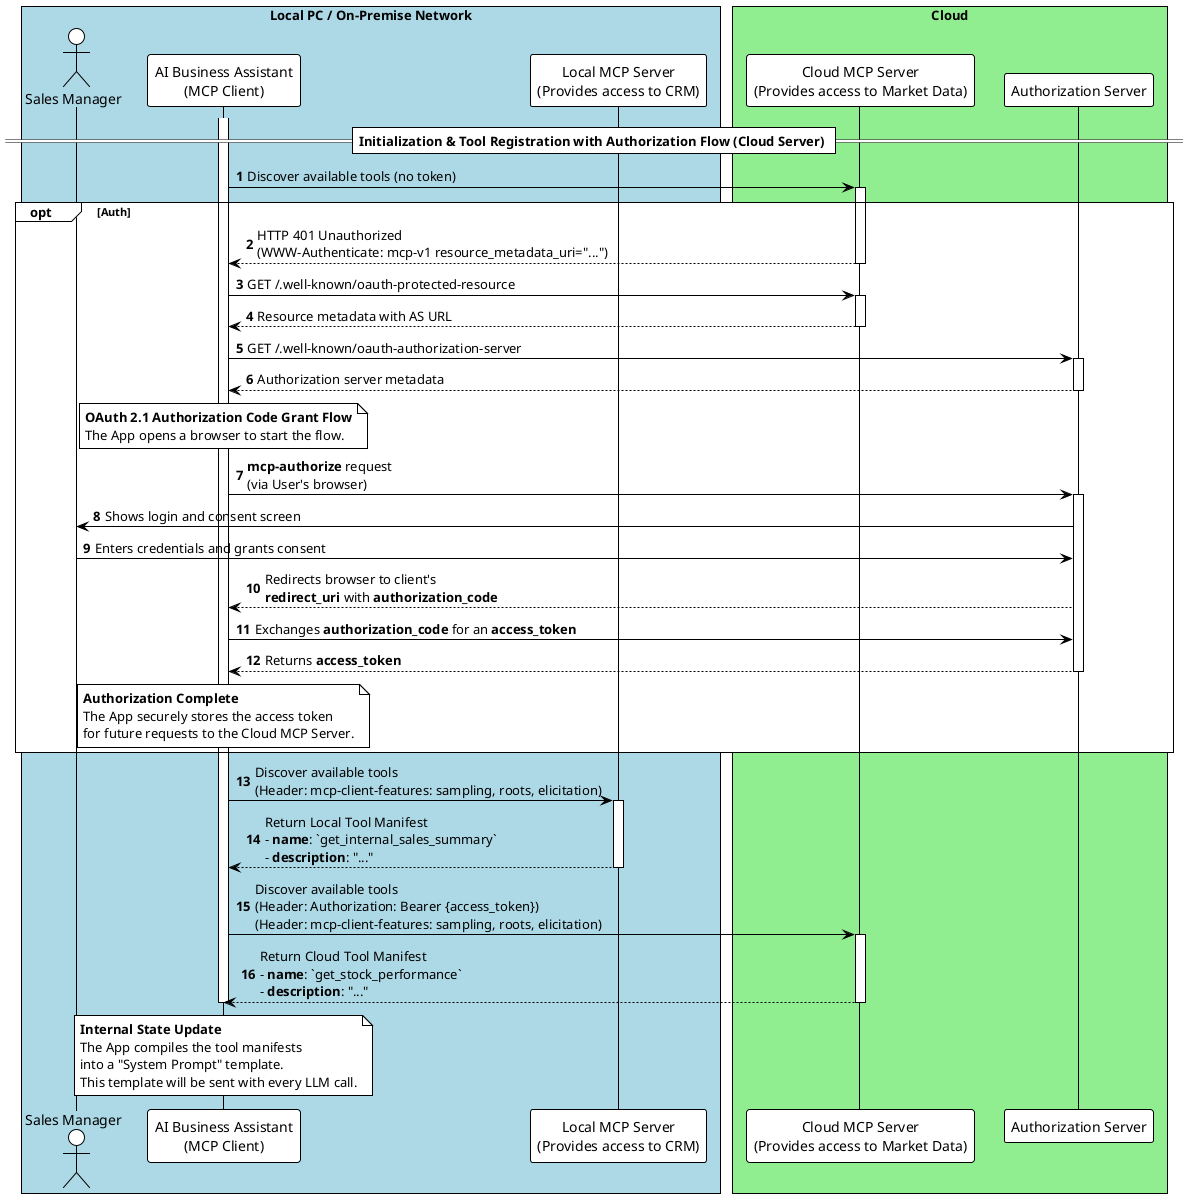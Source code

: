 @startuml
!theme plain

' Use autonumbering for all steps
autonumber

box "Local PC / On-Premise Network" #LightBlue
  actor "Sales Manager" as User
  participant "AI Business Assistant\n(MCP Client)" as App
  participant "Local MCP Server\n(Provides access to CRM)" as LocalMCPServer
  ' database "Internal CRM DB" as LocalDB
end box

box "Cloud" #LightGreen
  participant "Cloud MCP Server\n(Provides access to Market Data)" as CloudMCPServer
  participant "Authorization Server" as AuthServer
  ' participant "Financial Data API" as FinAPI
end box

' box "LLM SaaS" #LightYellow
'   participant "Large Language Model (LLM)" as LLM
' end box
' ===================================
== Initialization & Tool Registration with Authorization Flow (Cloud Server) ==
' The client needs to get authorization to act on behalf of the user.
' ===================================
activate App
App -> CloudMCPServer: Discover available tools (no token)
opt Auth
activate CloudMCPServer
CloudMCPServer --> App: HTTP 401 Unauthorized\n(WWW-Authenticate: mcp-v1 resource_metadata_uri="...")
deactivate CloudMCPServer

App -> CloudMCPServer: GET /.well-known/oauth-protected-resource
activate CloudMCPServer
CloudMCPServer --> App: Resource metadata with AS URL
deactivate CloudMCPServer

App -> AuthServer: GET /.well-known/oauth-authorization-server
activate AuthServer
AuthServer --> App: Authorization server metadata
deactivate AuthServer

note over App
  **OAuth 2.1 Authorization Code Grant Flow**
  The App opens a browser to start the flow.
end note

App -> AuthServer: **mcp-authorize** request\n(via User's browser)
activate AuthServer
AuthServer -> User: Shows login and consent screen
User -> AuthServer: Enters credentials and grants consent
AuthServer --> App: Redirects browser to client's\n**redirect_uri** with **authorization_code**

App -> AuthServer: Exchanges **authorization_code** for an **access_token**
AuthServer --> App: Returns **access_token**
deactivate AuthServer
note over App
  **Authorization Complete**
  The App securely stores the access token
  for future requests to the Cloud MCP Server.
end note

end


activate App
App -> LocalMCPServer: Discover available tools\n(Header: mcp-client-features: sampling, roots, elicitation)
activate LocalMCPServer
LocalMCPServer --> App: Return Local Tool Manifest\n- **name**: `get_internal_sales_summary`\n- **description**: "..."
deactivate LocalMCPServer

App -> CloudMCPServer: Discover available tools\n(Header: Authorization: Bearer {access_token})\n(Header: mcp-client-features: sampling, roots, elicitation)
activate CloudMCPServer
CloudMCPServer --> App: Return Cloud Tool Manifest\n- **name**: `get_stock_performance`\n- **description**: "..."
deactivate CloudMCPServer

note over App
**Internal State Update**
The App compiles the tool manifests
into a "System Prompt" template.
This template will be sent with every LLM call.
end note
deactivate App

@enduml
